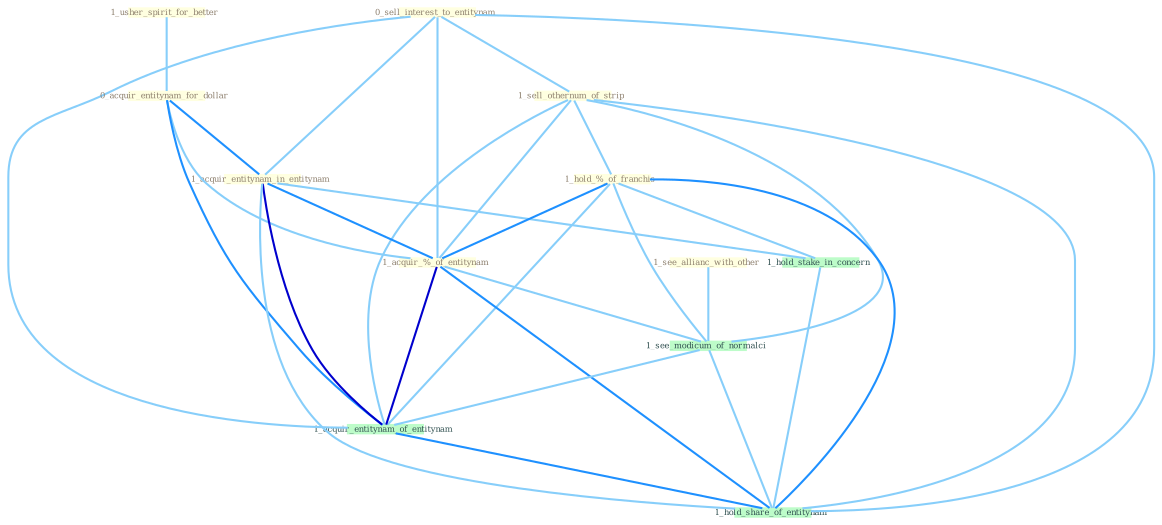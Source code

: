 Graph G{ 
    node
    [shape=polygon,style=filled,width=.5,height=.06,color="#BDFCC9",fixedsize=true,fontsize=4,
    fontcolor="#2f4f4f"];
    {node
    [color="#ffffe0", fontcolor="#8b7d6b"] "0_sell_interest_to_entitynam " "1_usher_spirit_for_better " "1_see_allianc_with_other " "0_acquir_entitynam_for_dollar " "1_sell_othernum_of_strip " "1_acquir_entitynam_in_entitynam " "1_hold_%_of_franchis " "1_acquir_%_of_entitynam "}
{node [color="#fff0f5", fontcolor="#b22222"]}
edge [color="#B0E2FF"];

	"0_sell_interest_to_entitynam " -- "1_sell_othernum_of_strip " [w="1", color="#87cefa" ];
	"0_sell_interest_to_entitynam " -- "1_acquir_entitynam_in_entitynam " [w="1", color="#87cefa" ];
	"0_sell_interest_to_entitynam " -- "1_acquir_%_of_entitynam " [w="1", color="#87cefa" ];
	"0_sell_interest_to_entitynam " -- "1_acquir_entitynam_of_entitynam " [w="1", color="#87cefa" ];
	"0_sell_interest_to_entitynam " -- "1_hold_share_of_entitynam " [w="1", color="#87cefa" ];
	"1_usher_spirit_for_better " -- "0_acquir_entitynam_for_dollar " [w="1", color="#87cefa" ];
	"1_see_allianc_with_other " -- "1_see_modicum_of_normalci " [w="1", color="#87cefa" ];
	"0_acquir_entitynam_for_dollar " -- "1_acquir_entitynam_in_entitynam " [w="2", color="#1e90ff" , len=0.8];
	"0_acquir_entitynam_for_dollar " -- "1_acquir_%_of_entitynam " [w="1", color="#87cefa" ];
	"0_acquir_entitynam_for_dollar " -- "1_acquir_entitynam_of_entitynam " [w="2", color="#1e90ff" , len=0.8];
	"1_sell_othernum_of_strip " -- "1_hold_%_of_franchis " [w="1", color="#87cefa" ];
	"1_sell_othernum_of_strip " -- "1_acquir_%_of_entitynam " [w="1", color="#87cefa" ];
	"1_sell_othernum_of_strip " -- "1_see_modicum_of_normalci " [w="1", color="#87cefa" ];
	"1_sell_othernum_of_strip " -- "1_acquir_entitynam_of_entitynam " [w="1", color="#87cefa" ];
	"1_sell_othernum_of_strip " -- "1_hold_share_of_entitynam " [w="1", color="#87cefa" ];
	"1_acquir_entitynam_in_entitynam " -- "1_acquir_%_of_entitynam " [w="2", color="#1e90ff" , len=0.8];
	"1_acquir_entitynam_in_entitynam " -- "1_hold_stake_in_concern " [w="1", color="#87cefa" ];
	"1_acquir_entitynam_in_entitynam " -- "1_acquir_entitynam_of_entitynam " [w="3", color="#0000cd" , len=0.6];
	"1_acquir_entitynam_in_entitynam " -- "1_hold_share_of_entitynam " [w="1", color="#87cefa" ];
	"1_hold_%_of_franchis " -- "1_acquir_%_of_entitynam " [w="2", color="#1e90ff" , len=0.8];
	"1_hold_%_of_franchis " -- "1_hold_stake_in_concern " [w="1", color="#87cefa" ];
	"1_hold_%_of_franchis " -- "1_see_modicum_of_normalci " [w="1", color="#87cefa" ];
	"1_hold_%_of_franchis " -- "1_acquir_entitynam_of_entitynam " [w="1", color="#87cefa" ];
	"1_hold_%_of_franchis " -- "1_hold_share_of_entitynam " [w="2", color="#1e90ff" , len=0.8];
	"1_acquir_%_of_entitynam " -- "1_see_modicum_of_normalci " [w="1", color="#87cefa" ];
	"1_acquir_%_of_entitynam " -- "1_acquir_entitynam_of_entitynam " [w="3", color="#0000cd" , len=0.6];
	"1_acquir_%_of_entitynam " -- "1_hold_share_of_entitynam " [w="2", color="#1e90ff" , len=0.8];
	"1_hold_stake_in_concern " -- "1_hold_share_of_entitynam " [w="1", color="#87cefa" ];
	"1_see_modicum_of_normalci " -- "1_acquir_entitynam_of_entitynam " [w="1", color="#87cefa" ];
	"1_see_modicum_of_normalci " -- "1_hold_share_of_entitynam " [w="1", color="#87cefa" ];
	"1_acquir_entitynam_of_entitynam " -- "1_hold_share_of_entitynam " [w="2", color="#1e90ff" , len=0.8];
}